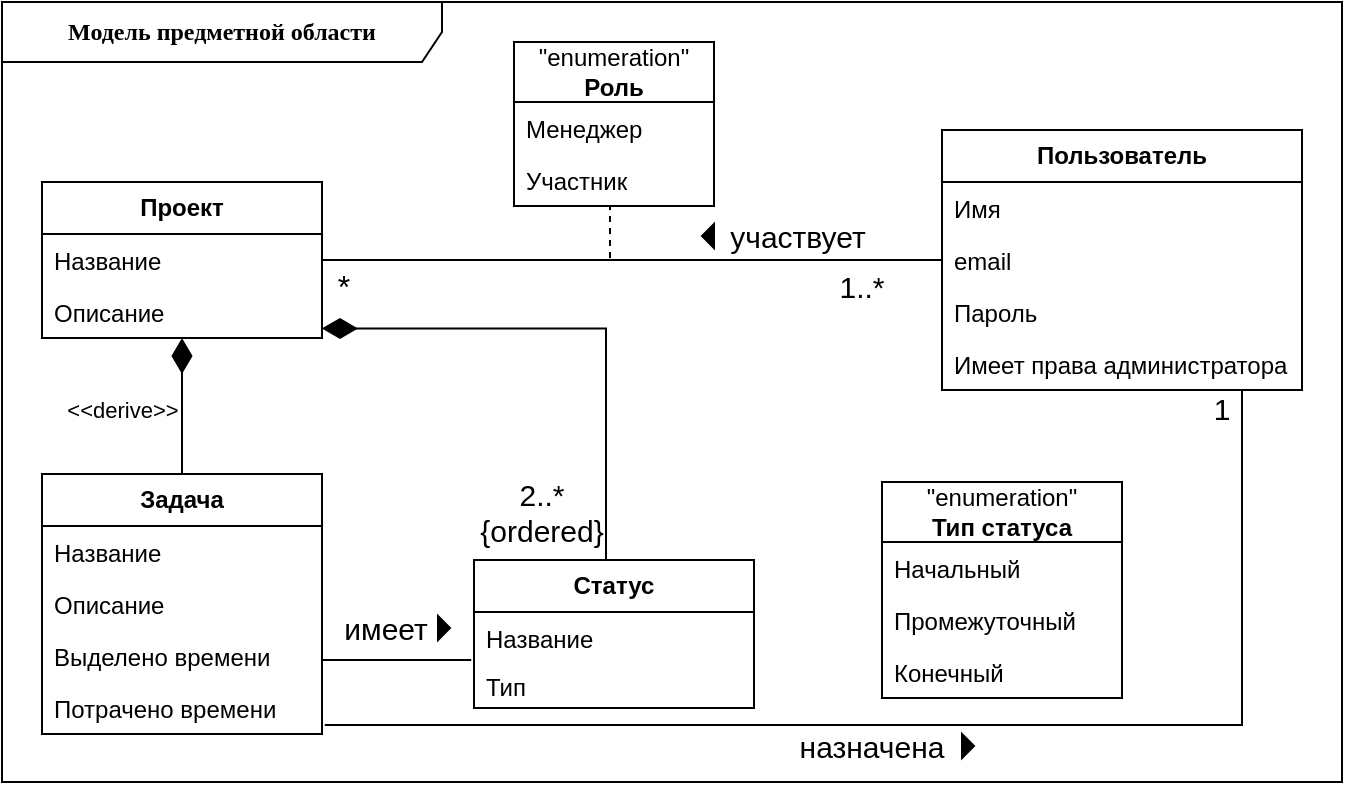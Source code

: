 <mxfile version="22.1.2" type="device">
  <diagram name="Страница — 1" id="Yr2hoDvGt6ug6Qv0rNzL">
    <mxGraphModel dx="689" dy="1631" grid="1" gridSize="10" guides="1" tooltips="1" connect="1" arrows="1" fold="1" page="1" pageScale="1" pageWidth="827" pageHeight="1169" math="0" shadow="0">
      <root>
        <mxCell id="0" />
        <mxCell id="1" parent="0" />
        <mxCell id="dqXH0StnKV9fTOvt3vz--111" value="&lt;b&gt;Модель предметной области&lt;/b&gt;" style="shape=umlFrame;whiteSpace=wrap;html=1;rounded=1;shadow=0;comic=0;labelBackgroundColor=none;strokeWidth=1;fontFamily=Verdana;fontSize=12;align=center;width=220;height=30;" parent="1" vertex="1">
          <mxGeometry x="20" y="-10" width="670" height="390" as="geometry" />
        </mxCell>
        <mxCell id="dqXH0StnKV9fTOvt3vz--18" value="&lt;b&gt;Проект&lt;/b&gt;" style="swimlane;fontStyle=0;childLayout=stackLayout;horizontal=1;startSize=26;fillColor=none;horizontalStack=0;resizeParent=1;resizeParentMax=0;resizeLast=0;collapsible=1;marginBottom=0;whiteSpace=wrap;html=1;" parent="1" vertex="1">
          <mxGeometry x="40" y="80" width="140" height="78" as="geometry" />
        </mxCell>
        <mxCell id="dqXH0StnKV9fTOvt3vz--19" value="Название" style="text;strokeColor=none;fillColor=none;align=left;verticalAlign=top;spacingLeft=4;spacingRight=4;overflow=hidden;rotatable=0;points=[[0,0.5],[1,0.5]];portConstraint=eastwest;whiteSpace=wrap;html=1;" parent="dqXH0StnKV9fTOvt3vz--18" vertex="1">
          <mxGeometry y="26" width="140" height="26" as="geometry" />
        </mxCell>
        <mxCell id="dqXH0StnKV9fTOvt3vz--20" value="Описание" style="text;strokeColor=none;fillColor=none;align=left;verticalAlign=top;spacingLeft=4;spacingRight=4;overflow=hidden;rotatable=0;points=[[0,0.5],[1,0.5]];portConstraint=eastwest;whiteSpace=wrap;html=1;" parent="dqXH0StnKV9fTOvt3vz--18" vertex="1">
          <mxGeometry y="52" width="140" height="26" as="geometry" />
        </mxCell>
        <mxCell id="UQh1MBE0wKE3If8K73u9-32" style="edgeStyle=orthogonalEdgeStyle;rounded=0;orthogonalLoop=1;jettySize=auto;html=1;endArrow=none;endFill=0;exitX=1;exitY=0.5;exitDx=0;exitDy=0;startArrow=none;startFill=0;endSize=9;startSize=12;entryX=-0.01;entryY=1.012;entryDx=0;entryDy=0;entryPerimeter=0;" parent="1" source="dqXH0StnKV9fTOvt3vz--25" target="UQh1MBE0wKE3If8K73u9-29" edge="1">
          <mxGeometry relative="1" as="geometry">
            <Array as="points">
              <mxPoint x="180" y="319" />
              <mxPoint x="255" y="319" />
            </Array>
          </mxGeometry>
        </mxCell>
        <mxCell id="dqXH0StnKV9fTOvt3vz--22" value="&lt;b&gt;Задача&lt;/b&gt;" style="swimlane;fontStyle=0;childLayout=stackLayout;horizontal=1;startSize=26;fillColor=none;horizontalStack=0;resizeParent=1;resizeParentMax=0;resizeLast=0;collapsible=1;marginBottom=0;whiteSpace=wrap;html=1;" parent="1" vertex="1">
          <mxGeometry x="40" y="226" width="140" height="130" as="geometry" />
        </mxCell>
        <mxCell id="dqXH0StnKV9fTOvt3vz--23" value="Название" style="text;strokeColor=none;fillColor=none;align=left;verticalAlign=top;spacingLeft=4;spacingRight=4;overflow=hidden;rotatable=0;points=[[0,0.5],[1,0.5]];portConstraint=eastwest;whiteSpace=wrap;html=1;" parent="dqXH0StnKV9fTOvt3vz--22" vertex="1">
          <mxGeometry y="26" width="140" height="26" as="geometry" />
        </mxCell>
        <mxCell id="dqXH0StnKV9fTOvt3vz--24" value="Описание" style="text;strokeColor=none;fillColor=none;align=left;verticalAlign=top;spacingLeft=4;spacingRight=4;overflow=hidden;rotatable=0;points=[[0,0.5],[1,0.5]];portConstraint=eastwest;whiteSpace=wrap;html=1;" parent="dqXH0StnKV9fTOvt3vz--22" vertex="1">
          <mxGeometry y="52" width="140" height="26" as="geometry" />
        </mxCell>
        <mxCell id="dqXH0StnKV9fTOvt3vz--25" value="Выделено времени" style="text;strokeColor=none;fillColor=none;align=left;verticalAlign=top;spacingLeft=4;spacingRight=4;overflow=hidden;rotatable=0;points=[[0,0.5],[1,0.5]];portConstraint=eastwest;whiteSpace=wrap;html=1;" parent="dqXH0StnKV9fTOvt3vz--22" vertex="1">
          <mxGeometry y="78" width="140" height="26" as="geometry" />
        </mxCell>
        <mxCell id="dqXH0StnKV9fTOvt3vz--26" value="Потрачено времени" style="text;strokeColor=none;fillColor=none;align=left;verticalAlign=top;spacingLeft=4;spacingRight=4;overflow=hidden;rotatable=0;points=[[0,0.5],[1,0.5]];portConstraint=eastwest;whiteSpace=wrap;html=1;" parent="dqXH0StnKV9fTOvt3vz--22" vertex="1">
          <mxGeometry y="104" width="140" height="26" as="geometry" />
        </mxCell>
        <mxCell id="dqXH0StnKV9fTOvt3vz--28" style="edgeStyle=orthogonalEdgeStyle;rounded=0;orthogonalLoop=1;jettySize=auto;html=1;endArrow=diamondThin;endFill=1;startSize=12;endSize=15;" parent="1" source="dqXH0StnKV9fTOvt3vz--22" target="dqXH0StnKV9fTOvt3vz--18" edge="1">
          <mxGeometry relative="1" as="geometry" />
        </mxCell>
        <mxCell id="QUsD66ca2Y9-1u4V4O6Y-1" value="&amp;lt;&amp;lt;derive&amp;gt;&amp;gt;" style="edgeLabel;html=1;align=center;verticalAlign=middle;resizable=0;points=[];" vertex="1" connectable="0" parent="dqXH0StnKV9fTOvt3vz--28">
          <mxGeometry x="-0.013" y="1" relative="1" as="geometry">
            <mxPoint x="-29" y="1" as="offset" />
          </mxGeometry>
        </mxCell>
        <mxCell id="dqXH0StnKV9fTOvt3vz--65" value="" style="endArrow=none;html=1;rounded=0;align=center;verticalAlign=bottom;labelBackgroundColor=none;" parent="1" source="dqXH0StnKV9fTOvt3vz--18" target="dqXH0StnKV9fTOvt3vz--74" edge="1">
          <mxGeometry relative="1" as="geometry">
            <mxPoint x="160" y="180" as="sourcePoint" />
            <mxPoint x="300" y="119.352" as="targetPoint" />
          </mxGeometry>
        </mxCell>
        <mxCell id="dqXH0StnKV9fTOvt3vz--67" value="1..*" style="text;html=1;strokeColor=none;fillColor=none;align=center;verticalAlign=middle;whiteSpace=wrap;rounded=0;fontSize=15;" parent="1" vertex="1">
          <mxGeometry x="420" y="117" width="60" height="30" as="geometry" />
        </mxCell>
        <mxCell id="UQh1MBE0wKE3If8K73u9-34" style="edgeStyle=orthogonalEdgeStyle;rounded=0;orthogonalLoop=1;jettySize=auto;html=1;exitX=1;exitY=0.817;exitDx=0;exitDy=0;endArrow=none;endFill=0;startArrow=diamondThin;startFill=1;endSize=11;startSize=15;entryX=0.5;entryY=0;entryDx=0;entryDy=0;exitPerimeter=0;" parent="1" source="dqXH0StnKV9fTOvt3vz--20" target="UQh1MBE0wKE3If8K73u9-28" edge="1">
          <mxGeometry relative="1" as="geometry">
            <Array as="points">
              <mxPoint x="322" y="153" />
            </Array>
          </mxGeometry>
        </mxCell>
        <mxCell id="dqXH0StnKV9fTOvt3vz--69" value="*" style="text;html=1;strokeColor=none;fillColor=none;align=center;verticalAlign=middle;whiteSpace=wrap;rounded=0;fontSize=16;" parent="1" vertex="1">
          <mxGeometry x="180" y="120.5" width="22" height="23" as="geometry" />
        </mxCell>
        <mxCell id="dqXH0StnKV9fTOvt3vz--74" value="&lt;b&gt;Пользователь&lt;/b&gt;" style="swimlane;fontStyle=0;childLayout=stackLayout;horizontal=1;startSize=26;fillColor=none;horizontalStack=0;resizeParent=1;resizeParentMax=0;resizeLast=0;collapsible=1;marginBottom=0;whiteSpace=wrap;html=1;" parent="1" vertex="1">
          <mxGeometry x="490" y="54" width="180" height="130" as="geometry" />
        </mxCell>
        <mxCell id="dqXH0StnKV9fTOvt3vz--75" value="Имя" style="text;strokeColor=none;fillColor=none;align=left;verticalAlign=top;spacingLeft=4;spacingRight=4;overflow=hidden;rotatable=0;points=[[0,0.5],[1,0.5]];portConstraint=eastwest;whiteSpace=wrap;html=1;" parent="dqXH0StnKV9fTOvt3vz--74" vertex="1">
          <mxGeometry y="26" width="180" height="26" as="geometry" />
        </mxCell>
        <mxCell id="dqXH0StnKV9fTOvt3vz--76" value="email" style="text;strokeColor=none;fillColor=none;align=left;verticalAlign=top;spacingLeft=4;spacingRight=4;overflow=hidden;rotatable=0;points=[[0,0.5],[1,0.5]];portConstraint=eastwest;whiteSpace=wrap;html=1;" parent="dqXH0StnKV9fTOvt3vz--74" vertex="1">
          <mxGeometry y="52" width="180" height="26" as="geometry" />
        </mxCell>
        <mxCell id="dqXH0StnKV9fTOvt3vz--77" value="Пароль" style="text;strokeColor=none;fillColor=none;align=left;verticalAlign=top;spacingLeft=4;spacingRight=4;overflow=hidden;rotatable=0;points=[[0,0.5],[1,0.5]];portConstraint=eastwest;whiteSpace=wrap;html=1;" parent="dqXH0StnKV9fTOvt3vz--74" vertex="1">
          <mxGeometry y="78" width="180" height="26" as="geometry" />
        </mxCell>
        <mxCell id="UQh1MBE0wKE3If8K73u9-1" value="Имеет права администратора" style="text;strokeColor=none;fillColor=none;align=left;verticalAlign=top;spacingLeft=4;spacingRight=4;overflow=hidden;rotatable=0;points=[[0,0.5],[1,0.5]];portConstraint=eastwest;whiteSpace=wrap;html=1;" parent="dqXH0StnKV9fTOvt3vz--74" vertex="1">
          <mxGeometry y="104" width="180" height="26" as="geometry" />
        </mxCell>
        <mxCell id="UQh1MBE0wKE3If8K73u9-9" style="edgeStyle=orthogonalEdgeStyle;rounded=0;orthogonalLoop=1;jettySize=auto;html=1;endArrow=none;endFill=0;dashed=1;" parent="1" edge="1">
          <mxGeometry relative="1" as="geometry">
            <mxPoint x="324" y="120" as="targetPoint" />
            <mxPoint x="325" y="92" as="sourcePoint" />
          </mxGeometry>
        </mxCell>
        <mxCell id="UQh1MBE0wKE3If8K73u9-3" value="&quot;enumeration&quot;&lt;br&gt;&lt;b&gt;Роль&lt;/b&gt;" style="swimlane;fontStyle=0;childLayout=stackLayout;horizontal=1;startSize=30;fillColor=none;horizontalStack=0;resizeParent=1;resizeParentMax=0;resizeLast=0;collapsible=1;marginBottom=0;whiteSpace=wrap;html=1;" parent="1" vertex="1">
          <mxGeometry x="276" y="10" width="100" height="82" as="geometry" />
        </mxCell>
        <mxCell id="UQh1MBE0wKE3If8K73u9-4" value="Менеджер" style="text;strokeColor=none;fillColor=none;align=left;verticalAlign=top;spacingLeft=4;spacingRight=4;overflow=hidden;rotatable=0;points=[[0,0.5],[1,0.5]];portConstraint=eastwest;whiteSpace=wrap;html=1;" parent="UQh1MBE0wKE3If8K73u9-3" vertex="1">
          <mxGeometry y="30" width="100" height="26" as="geometry" />
        </mxCell>
        <mxCell id="UQh1MBE0wKE3If8K73u9-5" value="Участник" style="text;strokeColor=none;fillColor=none;align=left;verticalAlign=top;spacingLeft=4;spacingRight=4;overflow=hidden;rotatable=0;points=[[0,0.5],[1,0.5]];portConstraint=eastwest;whiteSpace=wrap;html=1;" parent="UQh1MBE0wKE3If8K73u9-3" vertex="1">
          <mxGeometry y="56" width="100" height="26" as="geometry" />
        </mxCell>
        <mxCell id="UQh1MBE0wKE3If8K73u9-28" value="&lt;b&gt;Статус&lt;/b&gt;" style="swimlane;fontStyle=0;childLayout=stackLayout;horizontal=1;startSize=26;fillColor=none;horizontalStack=0;resizeParent=1;resizeParentMax=0;resizeLast=0;collapsible=1;marginBottom=0;whiteSpace=wrap;html=1;" parent="1" vertex="1">
          <mxGeometry x="256" y="269" width="140" height="74" as="geometry" />
        </mxCell>
        <mxCell id="UQh1MBE0wKE3If8K73u9-29" value="Название" style="text;strokeColor=none;fillColor=none;align=left;verticalAlign=top;spacingLeft=4;spacingRight=4;overflow=hidden;rotatable=0;points=[[0,0.5],[1,0.5]];portConstraint=eastwest;whiteSpace=wrap;html=1;" parent="UQh1MBE0wKE3If8K73u9-28" vertex="1">
          <mxGeometry y="26" width="140" height="24" as="geometry" />
        </mxCell>
        <mxCell id="QUsD66ca2Y9-1u4V4O6Y-2" value="Тип" style="text;strokeColor=none;fillColor=none;align=left;verticalAlign=top;spacingLeft=4;spacingRight=4;overflow=hidden;rotatable=0;points=[[0,0.5],[1,0.5]];portConstraint=eastwest;whiteSpace=wrap;html=1;" vertex="1" parent="UQh1MBE0wKE3If8K73u9-28">
          <mxGeometry y="50" width="140" height="24" as="geometry" />
        </mxCell>
        <mxCell id="UQh1MBE0wKE3If8K73u9-35" value="2..* {ordered}" style="text;html=1;strokeColor=none;fillColor=none;align=center;verticalAlign=middle;whiteSpace=wrap;rounded=0;fontSize=15;" parent="1" vertex="1">
          <mxGeometry x="260" y="230" width="60" height="30" as="geometry" />
        </mxCell>
        <mxCell id="Zj_k7b5ivxuJH8iNlXzv-7" style="edgeStyle=orthogonalEdgeStyle;rounded=0;orthogonalLoop=1;jettySize=auto;html=1;exitX=1.01;exitY=0.826;exitDx=0;exitDy=0;exitPerimeter=0;endArrow=none;endFill=0;" parent="1" source="dqXH0StnKV9fTOvt3vz--26" target="dqXH0StnKV9fTOvt3vz--74" edge="1">
          <mxGeometry relative="1" as="geometry">
            <Array as="points">
              <mxPoint x="640" y="352" />
            </Array>
          </mxGeometry>
        </mxCell>
        <mxCell id="Zj_k7b5ivxuJH8iNlXzv-9" value="1" style="text;html=1;strokeColor=none;fillColor=none;align=center;verticalAlign=middle;whiteSpace=wrap;rounded=0;fontSize=15;" parent="1" vertex="1">
          <mxGeometry x="600" y="178" width="60" height="30" as="geometry" />
        </mxCell>
        <mxCell id="l9Me-vi_GE0coMQ2WZ2f-3" value="" style="triangle;aspect=fixed;fillColor=strokeColor;" parent="1" vertex="1">
          <mxGeometry x="500" y="356" width="6" height="12" as="geometry" />
        </mxCell>
        <mxCell id="l9Me-vi_GE0coMQ2WZ2f-5" value="назначена" style="text;html=1;strokeColor=none;fillColor=none;align=center;verticalAlign=middle;whiteSpace=wrap;rounded=0;fontSize=15;" parent="1" vertex="1">
          <mxGeometry x="390" y="352" width="130" height="20" as="geometry" />
        </mxCell>
        <mxCell id="l9Me-vi_GE0coMQ2WZ2f-6" value="" style="triangle;aspect=fixed;fillColor=strokeColor;flipH=1;" parent="1" vertex="1">
          <mxGeometry x="370" y="101" width="6" height="12" as="geometry" />
        </mxCell>
        <mxCell id="l9Me-vi_GE0coMQ2WZ2f-8" value="участвует" style="text;html=1;strokeColor=none;fillColor=none;align=center;verticalAlign=middle;whiteSpace=wrap;rounded=0;fontSize=15;" parent="1" vertex="1">
          <mxGeometry x="388" y="92" width="60" height="30" as="geometry" />
        </mxCell>
        <mxCell id="yr-_DfFZD5ddMRUf9B_V-1" value="имеет" style="text;html=1;strokeColor=none;fillColor=none;align=center;verticalAlign=middle;whiteSpace=wrap;rounded=0;fontSize=15;" parent="1" vertex="1">
          <mxGeometry x="186" y="293" width="52" height="20" as="geometry" />
        </mxCell>
        <mxCell id="yr-_DfFZD5ddMRUf9B_V-3" value="" style="triangle;aspect=fixed;fillColor=strokeColor;" parent="1" vertex="1">
          <mxGeometry x="238" y="297" width="6" height="12" as="geometry" />
        </mxCell>
        <mxCell id="TCWXE6t0T4dipoaDhEJY-1" value="&quot;enumeration&quot;&lt;br&gt;&lt;b&gt;Тип статуса&lt;/b&gt;" style="swimlane;fontStyle=0;childLayout=stackLayout;horizontal=1;startSize=30;fillColor=none;horizontalStack=0;resizeParent=1;resizeParentMax=0;resizeLast=0;collapsible=1;marginBottom=0;whiteSpace=wrap;html=1;" parent="1" vertex="1">
          <mxGeometry x="460" y="230" width="120" height="108" as="geometry" />
        </mxCell>
        <mxCell id="TCWXE6t0T4dipoaDhEJY-2" value="Начальный" style="text;strokeColor=none;fillColor=none;align=left;verticalAlign=top;spacingLeft=4;spacingRight=4;overflow=hidden;rotatable=0;points=[[0,0.5],[1,0.5]];portConstraint=eastwest;whiteSpace=wrap;html=1;" parent="TCWXE6t0T4dipoaDhEJY-1" vertex="1">
          <mxGeometry y="30" width="120" height="26" as="geometry" />
        </mxCell>
        <mxCell id="TCWXE6t0T4dipoaDhEJY-8" value="Промежуточный" style="text;strokeColor=none;fillColor=none;align=left;verticalAlign=top;spacingLeft=4;spacingRight=4;overflow=hidden;rotatable=0;points=[[0,0.5],[1,0.5]];portConstraint=eastwest;whiteSpace=wrap;html=1;" parent="TCWXE6t0T4dipoaDhEJY-1" vertex="1">
          <mxGeometry y="56" width="120" height="26" as="geometry" />
        </mxCell>
        <mxCell id="TCWXE6t0T4dipoaDhEJY-3" value="Конечный" style="text;strokeColor=none;fillColor=none;align=left;verticalAlign=top;spacingLeft=4;spacingRight=4;overflow=hidden;rotatable=0;points=[[0,0.5],[1,0.5]];portConstraint=eastwest;whiteSpace=wrap;html=1;" parent="TCWXE6t0T4dipoaDhEJY-1" vertex="1">
          <mxGeometry y="82" width="120" height="26" as="geometry" />
        </mxCell>
      </root>
    </mxGraphModel>
  </diagram>
</mxfile>
